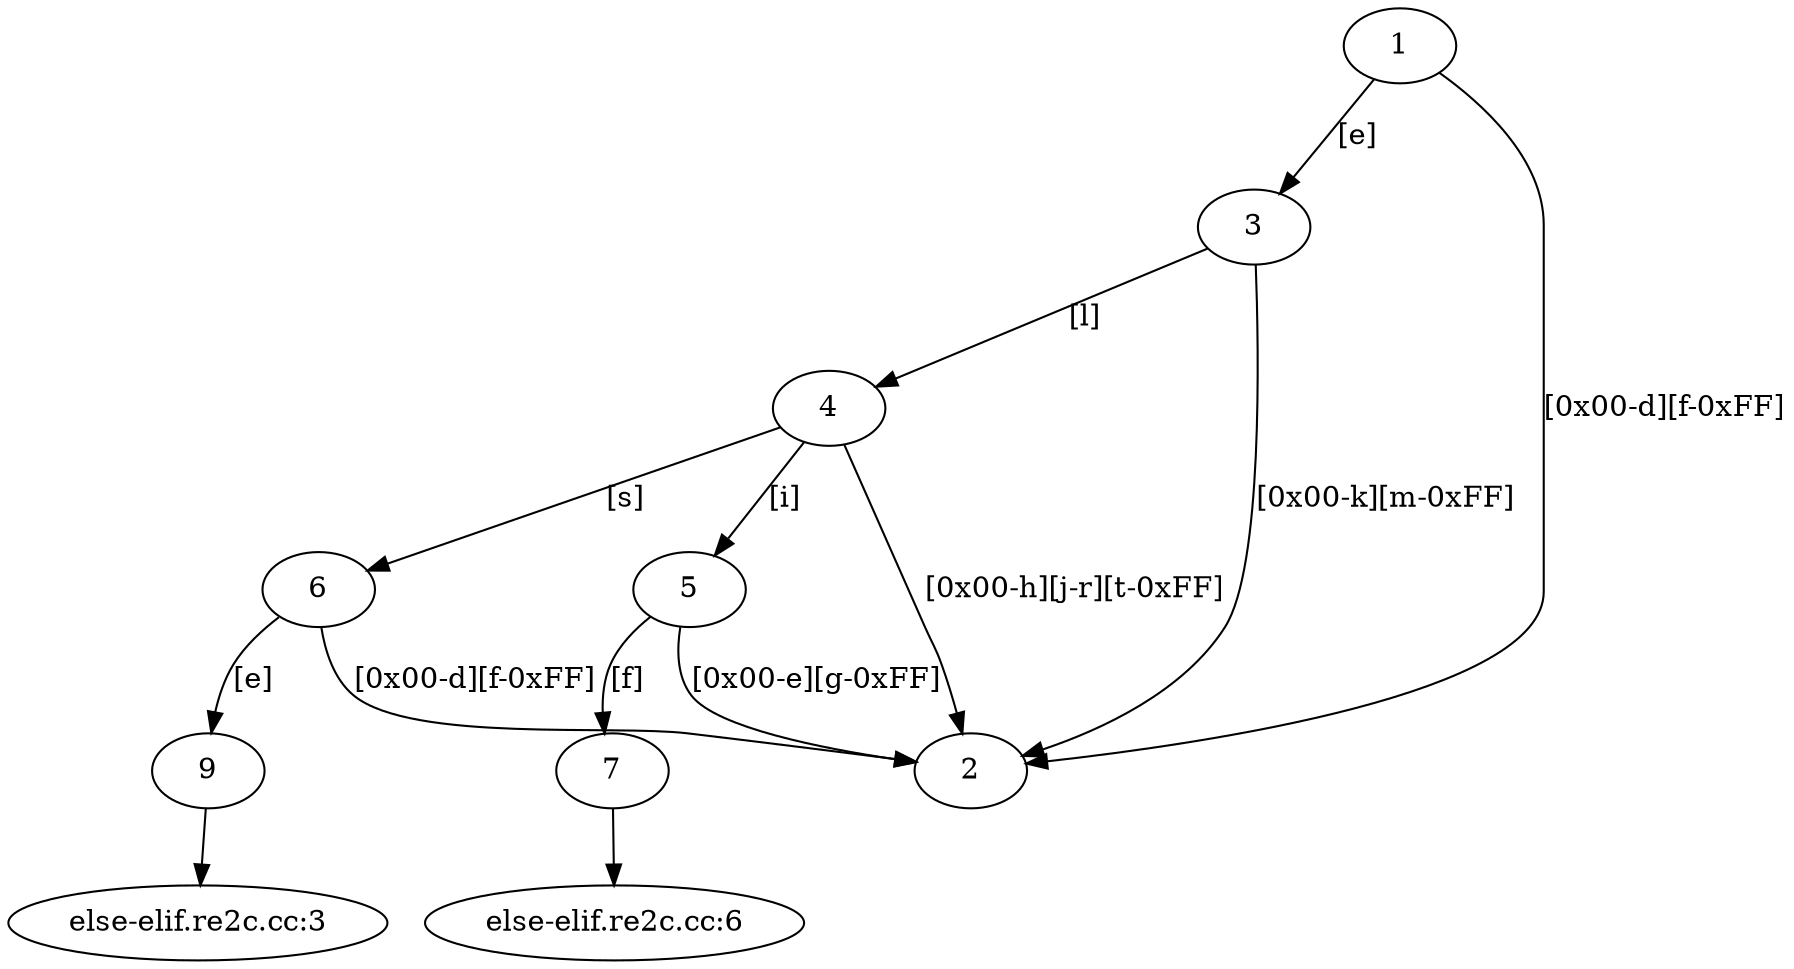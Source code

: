 /* Generated by re2c 1.0.3 on Wed Dec 30 21:43:28 2020 */
digraph re2c {
1 -> 2 [label="[0x00-d][f-0xFF]"]
1 -> 3 [label="[e]"]
3 -> 2 [label="[0x00-k][m-0xFF]"]
3 -> 4 [label="[l]"]
4 -> 2 [label="[0x00-h][j-r][t-0xFF]"]
4 -> 5 [label="[i]"]
4 -> 6 [label="[s]"]
5 -> 2 [label="[0x00-e][g-0xFF]"]
5 -> 7 [label="[f]"]
6 -> 2 [label="[0x00-d][f-0xFF]"]
6 -> 9 [label="[e]"]
7 -> 8
8 [label="else-elif.re2c.cc:6"]
9 -> 10
10 [label="else-elif.re2c.cc:3"]
}
